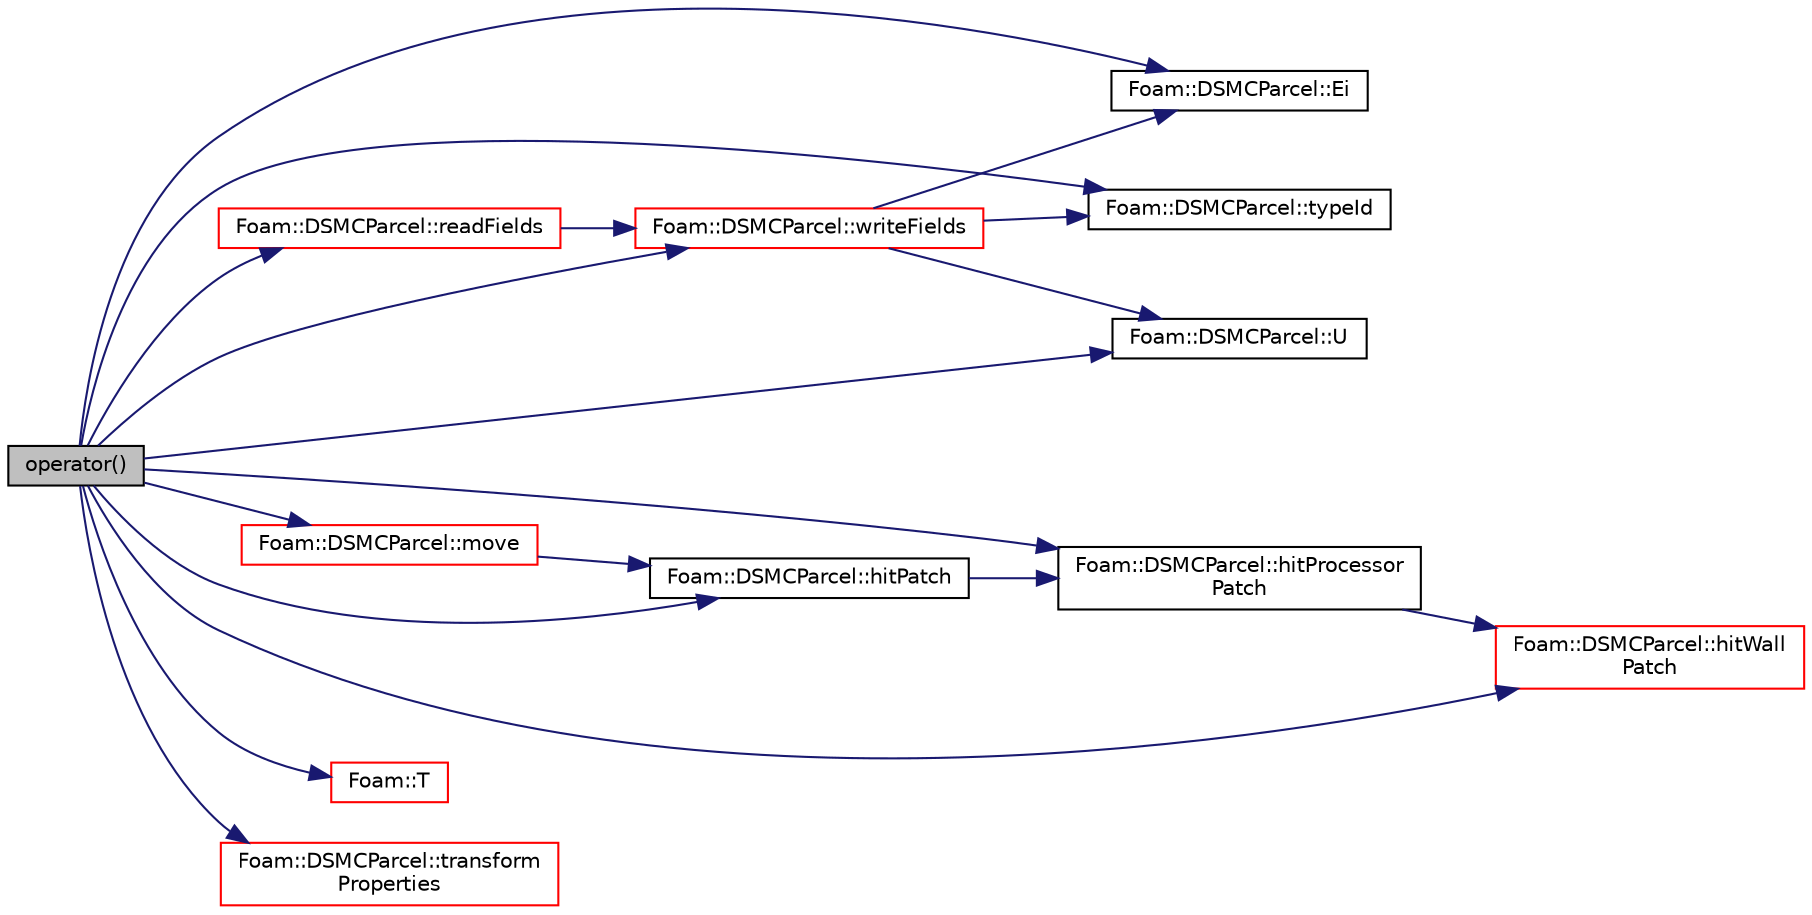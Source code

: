 digraph "operator()"
{
  bgcolor="transparent";
  edge [fontname="Helvetica",fontsize="10",labelfontname="Helvetica",labelfontsize="10"];
  node [fontname="Helvetica",fontsize="10",shape=record];
  rankdir="LR";
  Node1 [label="operator()",height=0.2,width=0.4,color="black", fillcolor="grey75", style="filled", fontcolor="black"];
  Node1 -> Node2 [color="midnightblue",fontsize="10",style="solid",fontname="Helvetica"];
  Node2 [label="Foam::DSMCParcel::Ei",height=0.2,width=0.4,color="black",URL="$a00592.html#aa46a91b1fe88237bbad302fbe3e537cf",tooltip="Return const access to internal energy. "];
  Node1 -> Node3 [color="midnightblue",fontsize="10",style="solid",fontname="Helvetica"];
  Node3 [label="Foam::DSMCParcel::hitPatch",height=0.2,width=0.4,color="black",URL="$a00592.html#a214601691bbcc4cad5b232f322c885fe",tooltip="Overridable function to handle the particle hitting a patch. "];
  Node3 -> Node4 [color="midnightblue",fontsize="10",style="solid",fontname="Helvetica"];
  Node4 [label="Foam::DSMCParcel::hitProcessor\lPatch",height=0.2,width=0.4,color="black",URL="$a00592.html#a33af816e273d479bfd906734e58ce6a0",tooltip="Overridable function to handle the particle hitting a. "];
  Node4 -> Node5 [color="midnightblue",fontsize="10",style="solid",fontname="Helvetica"];
  Node5 [label="Foam::DSMCParcel::hitWall\lPatch",height=0.2,width=0.4,color="red",URL="$a00592.html#a2f016956a18640904586b7df825867c8",tooltip="Overridable function to handle the particle hitting a wallPatch. "];
  Node1 -> Node4 [color="midnightblue",fontsize="10",style="solid",fontname="Helvetica"];
  Node1 -> Node5 [color="midnightblue",fontsize="10",style="solid",fontname="Helvetica"];
  Node1 -> Node6 [color="midnightblue",fontsize="10",style="solid",fontname="Helvetica"];
  Node6 [label="Foam::DSMCParcel::move",height=0.2,width=0.4,color="red",URL="$a00592.html#a11bc6dce932dcca261959dab510eca54",tooltip="Move the parcel. "];
  Node6 -> Node3 [color="midnightblue",fontsize="10",style="solid",fontname="Helvetica"];
  Node1 -> Node7 [color="midnightblue",fontsize="10",style="solid",fontname="Helvetica"];
  Node7 [label="Foam::DSMCParcel::readFields",height=0.2,width=0.4,color="red",URL="$a00592.html#a0258912d2bce5911770ec179c0f489be"];
  Node7 -> Node8 [color="midnightblue",fontsize="10",style="solid",fontname="Helvetica"];
  Node8 [label="Foam::DSMCParcel::writeFields",height=0.2,width=0.4,color="red",URL="$a00592.html#abe7712a38bfd0a6920aaa0633172173c"];
  Node8 -> Node2 [color="midnightblue",fontsize="10",style="solid",fontname="Helvetica"];
  Node8 -> Node9 [color="midnightblue",fontsize="10",style="solid",fontname="Helvetica"];
  Node9 [label="Foam::DSMCParcel::typeId",height=0.2,width=0.4,color="black",URL="$a00592.html#a55baadca0fb70f6adc55018b0e9c5235",tooltip="Return type id. "];
  Node8 -> Node10 [color="midnightblue",fontsize="10",style="solid",fontname="Helvetica"];
  Node10 [label="Foam::DSMCParcel::U",height=0.2,width=0.4,color="black",URL="$a00592.html#a836d871041ff82c808364d73209840ae",tooltip="Return const access to velocity. "];
  Node1 -> Node11 [color="midnightblue",fontsize="10",style="solid",fontname="Helvetica"];
  Node11 [label="Foam::T",height=0.2,width=0.4,color="red",URL="$a10974.html#ae57fda0abb14bb0944947c463c6e09d4"];
  Node1 -> Node12 [color="midnightblue",fontsize="10",style="solid",fontname="Helvetica"];
  Node12 [label="Foam::DSMCParcel::transform\lProperties",height=0.2,width=0.4,color="red",URL="$a00592.html#a021e6438cfdab7a29053eb812cda8ea3",tooltip="Transform the physical properties of the particle. "];
  Node1 -> Node9 [color="midnightblue",fontsize="10",style="solid",fontname="Helvetica"];
  Node1 -> Node10 [color="midnightblue",fontsize="10",style="solid",fontname="Helvetica"];
  Node1 -> Node8 [color="midnightblue",fontsize="10",style="solid",fontname="Helvetica"];
}
